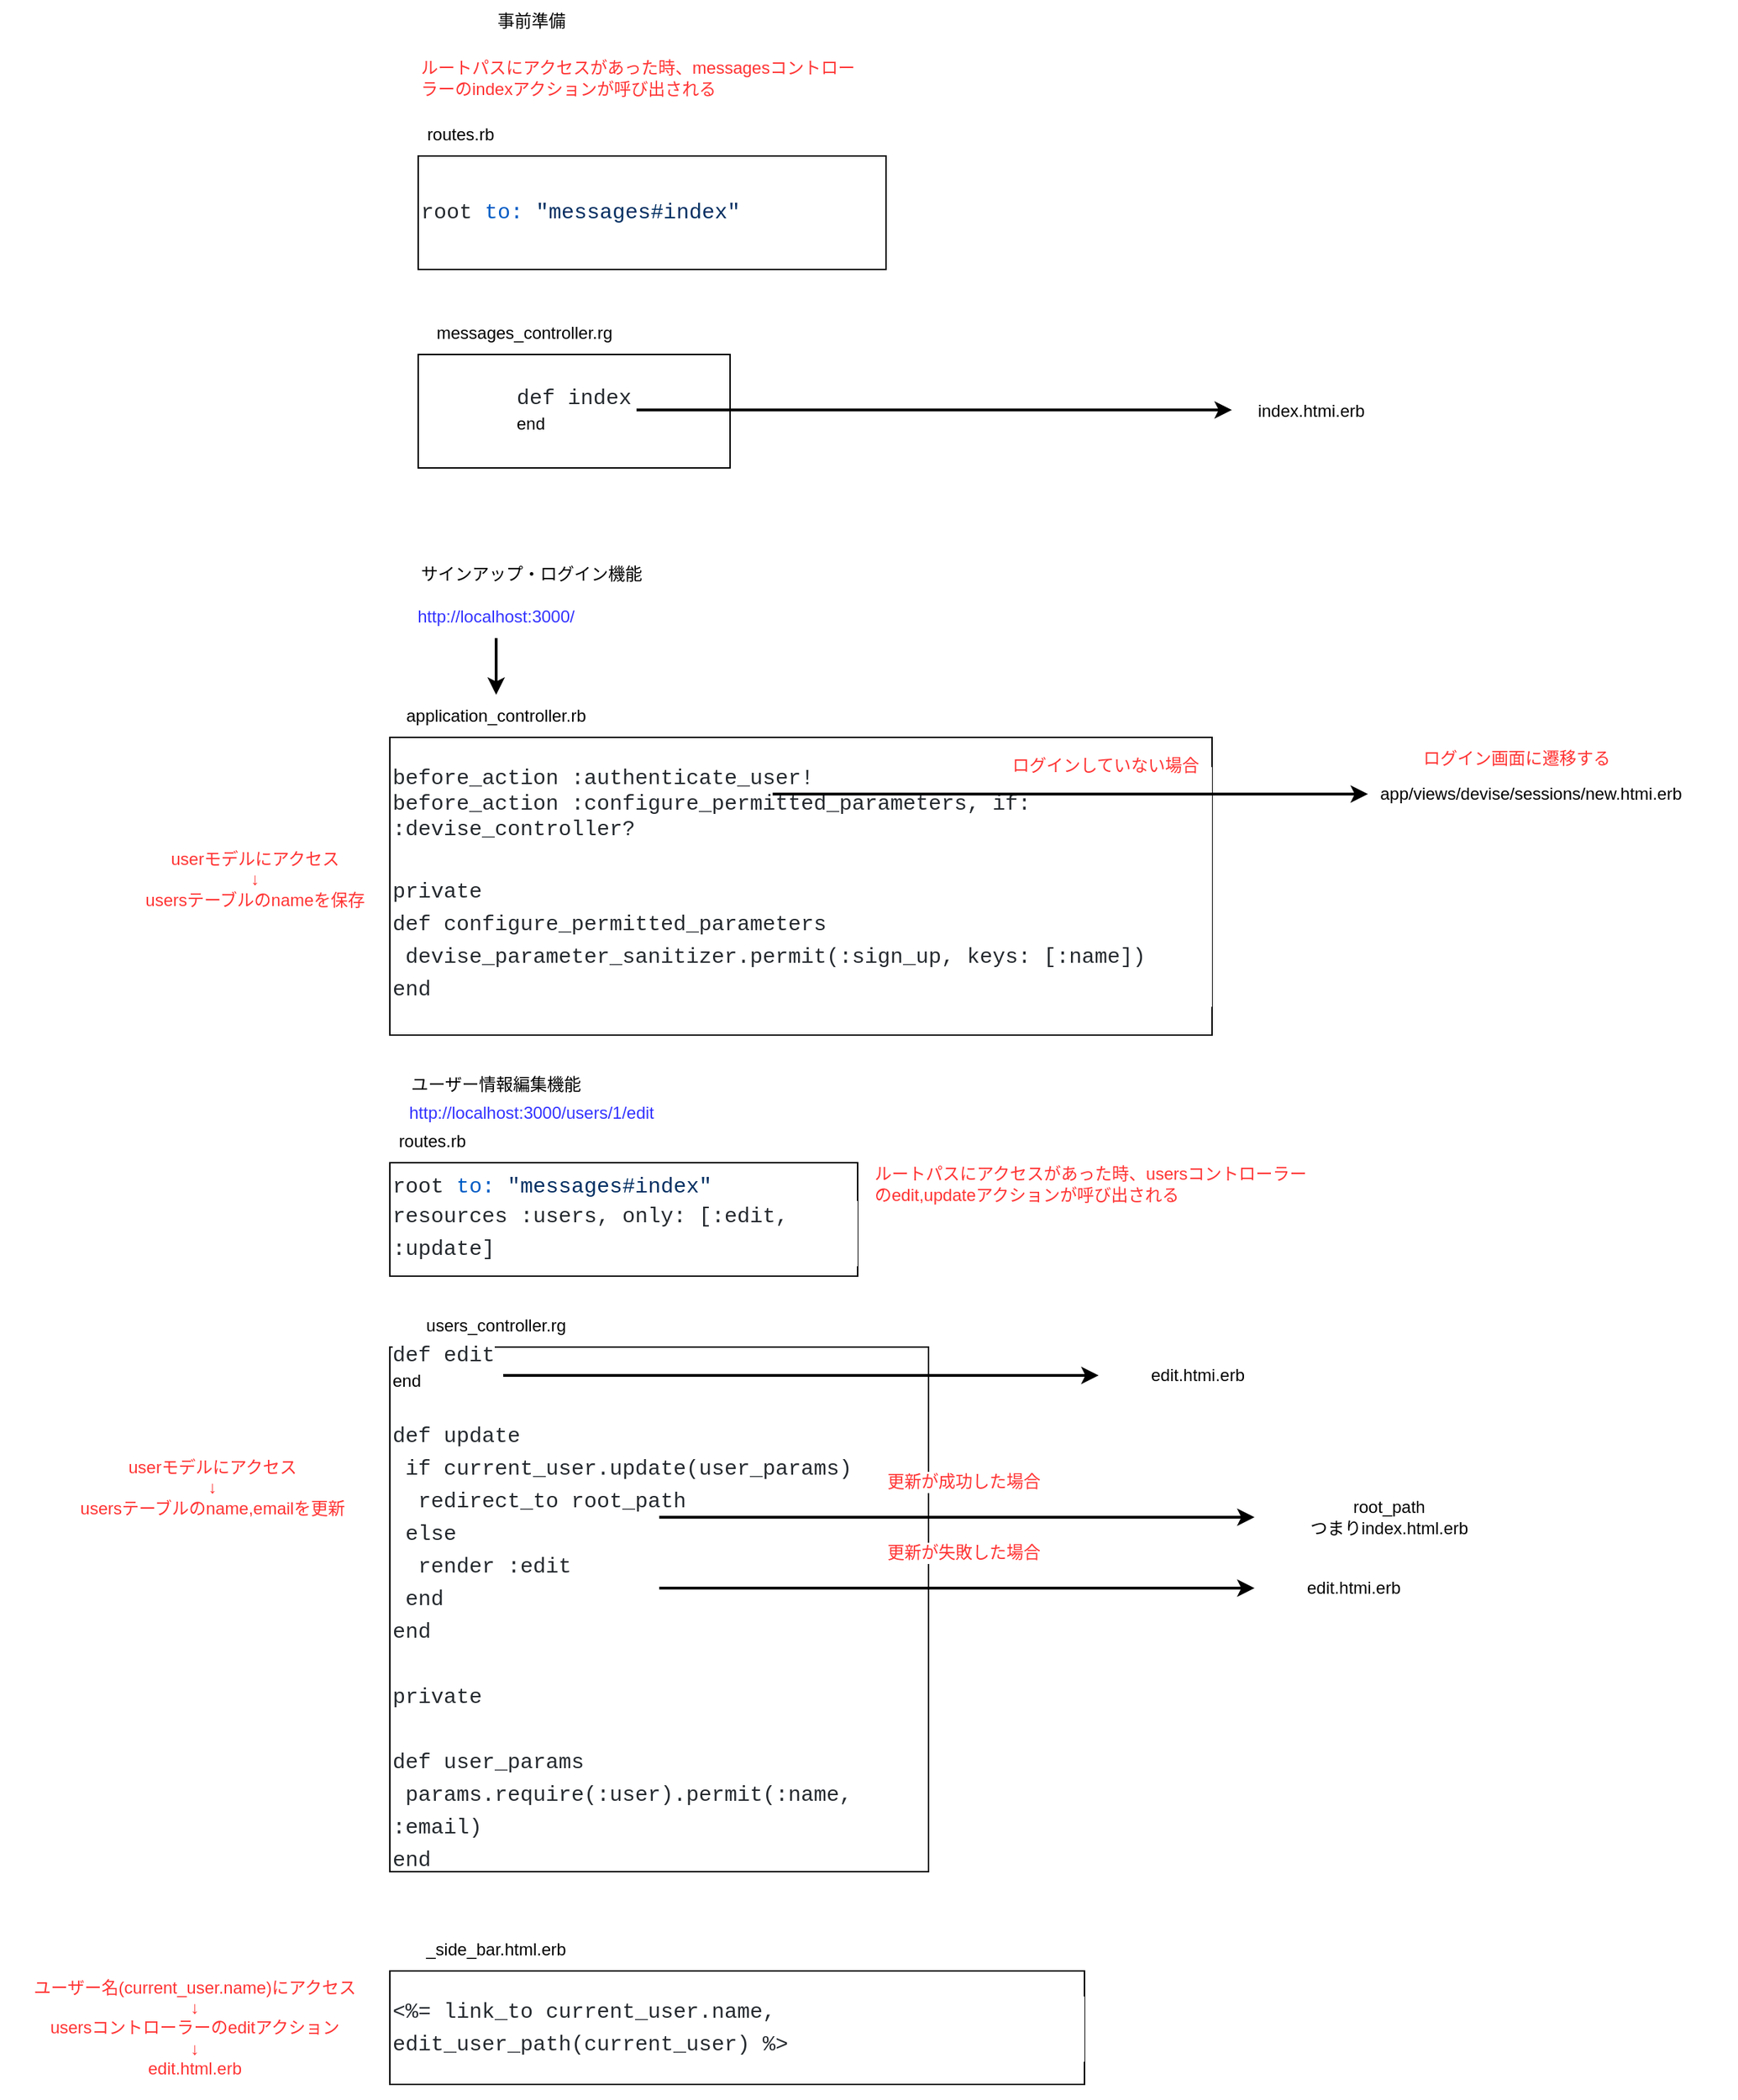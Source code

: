 <mxfile>
    <diagram id="EnbynemxdXsiWRhLjwJF" name="ページ1">
        <mxGraphModel dx="1894" dy="943" grid="1" gridSize="10" guides="1" tooltips="1" connect="1" arrows="0" fold="1" page="1" pageScale="1" pageWidth="827" pageHeight="1169" math="0" shadow="0">
            <root>
                <mxCell id="0"/>
                <mxCell id="1" parent="0"/>
                <mxCell id="26" value="&lt;span style=&quot;background-color: rgb(255 , 255 , 255) ; color: rgb(36 , 41 , 46) ; font-family: &amp;#34;ricty diminished&amp;#34; , &amp;#34;menlo&amp;#34; , &amp;#34;monaco&amp;#34; , &amp;#34;courier new&amp;#34; , monospace ; font-size: 15px&quot;&gt;root &lt;/span&gt;&lt;span style=&quot;font-family: &amp;#34;ricty diminished&amp;#34; , &amp;#34;menlo&amp;#34; , &amp;#34;monaco&amp;#34; , &amp;#34;courier new&amp;#34; , monospace ; font-size: 15px ; color: rgb(0 , 92 , 197)&quot;&gt;to:&lt;/span&gt;&lt;span style=&quot;background-color: rgb(255 , 255 , 255) ; color: rgb(36 , 41 , 46) ; font-family: &amp;#34;ricty diminished&amp;#34; , &amp;#34;menlo&amp;#34; , &amp;#34;monaco&amp;#34; , &amp;#34;courier new&amp;#34; , monospace ; font-size: 15px&quot;&gt; &lt;/span&gt;&lt;span style=&quot;font-family: &amp;#34;ricty diminished&amp;#34; , &amp;#34;menlo&amp;#34; , &amp;#34;monaco&amp;#34; , &amp;#34;courier new&amp;#34; , monospace ; font-size: 15px ; color: rgb(3 , 47 , 98)&quot;&gt;&quot;messages#index&quot;&lt;br&gt;&lt;/span&gt;" style="rounded=0;whiteSpace=wrap;html=1;align=left;" vertex="1" parent="1">
                    <mxGeometry x="50" y="180" width="330" height="80" as="geometry"/>
                </mxCell>
                <mxCell id="27" value="routes.rb" style="text;html=1;strokeColor=none;fillColor=none;align=center;verticalAlign=middle;whiteSpace=wrap;rounded=0;" vertex="1" parent="1">
                    <mxGeometry x="50" y="150" width="60" height="30" as="geometry"/>
                </mxCell>
                <mxCell id="29" value="&lt;font color=&quot;#24292e&quot; face=&quot;ricty diminished, menlo, monaco, courier new, monospace&quot;&gt;&lt;span style=&quot;font-size: 15px ; background-color: rgb(255 , 255 , 255)&quot;&gt;def index&lt;br&gt;&lt;div style=&quot;text-align: left&quot;&gt;&lt;span style=&quot;color: rgb(0 , 0 , 0) ; font-family: &amp;#34;helvetica&amp;#34; ; font-size: 12px&quot;&gt;end&lt;/span&gt;&lt;/div&gt;&lt;/span&gt;&lt;/font&gt;" style="rounded=0;whiteSpace=wrap;html=1;" vertex="1" parent="1">
                    <mxGeometry x="50" y="320" width="220" height="80" as="geometry"/>
                </mxCell>
                <mxCell id="30" value="messages_controller.rg" style="text;html=1;strokeColor=none;fillColor=none;align=center;verticalAlign=middle;whiteSpace=wrap;rounded=0;" vertex="1" parent="1">
                    <mxGeometry x="50" y="290" width="150" height="30" as="geometry"/>
                </mxCell>
                <mxCell id="31" value="ルートパスにアクセスがあった時、messagesコントローラーのindexアクションが呼び出される" style="text;html=1;strokeColor=none;fillColor=none;align=left;verticalAlign=middle;whiteSpace=wrap;rounded=0;fontColor=#FF3333;" vertex="1" parent="1">
                    <mxGeometry x="50" y="110" width="310" height="30" as="geometry"/>
                </mxCell>
                <mxCell id="32" value="&lt;font color=&quot;#24292e&quot; face=&quot;ricty diminished, menlo, monaco, courier new, monospace&quot;&gt;&lt;span style=&quot;font-size: 15px&quot;&gt;before_action :authenticate_user!&lt;br&gt;&lt;/span&gt;&lt;/font&gt;&lt;span style=&quot;color: rgb(36, 41, 46); font-family: &amp;quot;ricty diminished&amp;quot;, menlo, monaco, &amp;quot;courier new&amp;quot;, monospace; font-size: 15px;&quot;&gt;before_action :configure_permitted_parameters, if: :devise_controller?&lt;/span&gt;&lt;div style=&quot;color: rgb(36, 41, 46); font-family: &amp;quot;ricty diminished&amp;quot;, menlo, monaco, &amp;quot;courier new&amp;quot;, monospace; font-size: 15px; line-height: 23px;&quot;&gt;&lt;br&gt;&lt;div&gt;private&lt;/div&gt;&lt;div&gt;def configure_permitted_parameters&lt;/div&gt;&lt;div&gt;&amp;nbsp;devise_parameter_sanitizer.permit(:sign_up, keys: [:name])&lt;/div&gt;&lt;div&gt;end&lt;/div&gt;&lt;/div&gt;" style="rounded=0;whiteSpace=wrap;html=1;align=left;labelBackgroundColor=default;" vertex="1" parent="1">
                    <mxGeometry x="30" y="590" width="580" height="210" as="geometry"/>
                </mxCell>
                <mxCell id="33" value="application_controller.rb" style="text;html=1;strokeColor=none;fillColor=none;align=center;verticalAlign=middle;whiteSpace=wrap;rounded=0;" vertex="1" parent="1">
                    <mxGeometry x="30" y="560" width="150" height="30" as="geometry"/>
                </mxCell>
                <mxCell id="34" value="ログインしていない場合" style="text;html=1;strokeColor=none;fillColor=none;align=center;verticalAlign=middle;whiteSpace=wrap;rounded=0;fontColor=#FF3333;" vertex="1" parent="1">
                    <mxGeometry x="380" y="595" width="310" height="30" as="geometry"/>
                </mxCell>
                <mxCell id="36" value="&lt;font color=&quot;#3333ff&quot;&gt;http://localhost:3000/&lt;/font&gt;" style="text;html=1;strokeColor=none;fillColor=none;align=center;verticalAlign=middle;whiteSpace=wrap;rounded=0;fontColor=#FF3333;" vertex="1" parent="1">
                    <mxGeometry x="35" y="490" width="140" height="30" as="geometry"/>
                </mxCell>
                <mxCell id="42" value="" style="endArrow=classic;html=1;fontColor=#3333FF;labelBorderColor=none;fontSize=11;strokeWidth=2;" edge="1" parent="1">
                    <mxGeometry width="50" height="50" relative="1" as="geometry">
                        <mxPoint x="300" y="630" as="sourcePoint"/>
                        <mxPoint x="720" y="630" as="targetPoint"/>
                        <Array as="points"/>
                    </mxGeometry>
                </mxCell>
                <mxCell id="43" value="" style="endArrow=classic;html=1;fontColor=#3333FF;labelBorderColor=none;fontSize=11;strokeWidth=2;entryX=0.5;entryY=0;entryDx=0;entryDy=0;" edge="1" parent="1" target="33">
                    <mxGeometry width="50" height="50" relative="1" as="geometry">
                        <mxPoint x="105" y="520" as="sourcePoint"/>
                        <mxPoint x="520" y="520" as="targetPoint"/>
                        <Array as="points"/>
                    </mxGeometry>
                </mxCell>
                <mxCell id="44" value="ログイン画面に遷移する" style="text;html=1;strokeColor=none;fillColor=none;align=center;verticalAlign=middle;whiteSpace=wrap;rounded=0;fontColor=#FF3333;" vertex="1" parent="1">
                    <mxGeometry x="670" y="590" width="310" height="30" as="geometry"/>
                </mxCell>
                <mxCell id="45" value="サインアップ・ログイン機能" style="text;html=1;strokeColor=none;fillColor=none;align=center;verticalAlign=middle;whiteSpace=wrap;rounded=0;" vertex="1" parent="1">
                    <mxGeometry x="40" y="460" width="180" height="30" as="geometry"/>
                </mxCell>
                <mxCell id="47" value="app/views/devise/sessions/new.htmi.erb" style="text;html=1;strokeColor=none;fillColor=none;align=center;verticalAlign=middle;whiteSpace=wrap;rounded=0;" vertex="1" parent="1">
                    <mxGeometry x="720" y="620" width="230" height="20" as="geometry"/>
                </mxCell>
                <mxCell id="50" value="userモデルにアクセス&lt;br&gt;↓&lt;br&gt;usersテーブルのnameを保存" style="text;html=1;strokeColor=none;fillColor=none;align=center;verticalAlign=middle;whiteSpace=wrap;rounded=0;fontColor=#FF3333;" vertex="1" parent="1">
                    <mxGeometry x="-145" y="640" width="160" height="100" as="geometry"/>
                </mxCell>
                <mxCell id="55" value="事前準備" style="text;html=1;strokeColor=none;fillColor=none;align=center;verticalAlign=middle;whiteSpace=wrap;rounded=0;" vertex="1" parent="1">
                    <mxGeometry x="40" y="70" width="180" height="30" as="geometry"/>
                </mxCell>
                <mxCell id="56" value="ユーザー情報編集機能" style="text;html=1;strokeColor=none;fillColor=none;align=center;verticalAlign=middle;whiteSpace=wrap;rounded=0;" vertex="1" parent="1">
                    <mxGeometry x="15" y="820" width="180" height="30" as="geometry"/>
                </mxCell>
                <mxCell id="57" value="&lt;span style=&quot;background-color: rgb(255 , 255 , 255) ; color: rgb(36 , 41 , 46) ; font-family: &amp;#34;ricty diminished&amp;#34; , &amp;#34;menlo&amp;#34; , &amp;#34;monaco&amp;#34; , &amp;#34;courier new&amp;#34; , monospace ; font-size: 15px&quot;&gt;root &lt;/span&gt;&lt;span style=&quot;font-family: &amp;#34;ricty diminished&amp;#34; , &amp;#34;menlo&amp;#34; , &amp;#34;monaco&amp;#34; , &amp;#34;courier new&amp;#34; , monospace ; font-size: 15px ; color: rgb(0 , 92 , 197)&quot;&gt;to:&lt;/span&gt;&lt;span style=&quot;background-color: rgb(255 , 255 , 255) ; color: rgb(36 , 41 , 46) ; font-family: &amp;#34;ricty diminished&amp;#34; , &amp;#34;menlo&amp;#34; , &amp;#34;monaco&amp;#34; , &amp;#34;courier new&amp;#34; , monospace ; font-size: 15px&quot;&gt; &lt;/span&gt;&lt;span style=&quot;font-family: &amp;#34;ricty diminished&amp;#34; , &amp;#34;menlo&amp;#34; , &amp;#34;monaco&amp;#34; , &amp;#34;courier new&amp;#34; , monospace ; font-size: 15px ; color: rgb(3 , 47 , 98)&quot;&gt;&quot;messages#index&quot;&lt;br&gt;&lt;/span&gt;&lt;div style=&quot;color: rgb(36 , 41 , 46) ; background-color: rgb(255 , 255 , 255) ; font-family: &amp;#34;ricty diminished&amp;#34; , &amp;#34;menlo&amp;#34; , &amp;#34;monaco&amp;#34; , &amp;#34;courier new&amp;#34; , monospace ; font-size: 15px ; line-height: 23px&quot;&gt;resources :users, only: [:edit, :update]&lt;/div&gt;" style="rounded=0;whiteSpace=wrap;html=1;align=left;" vertex="1" parent="1">
                    <mxGeometry x="30" y="890" width="330" height="80" as="geometry"/>
                </mxCell>
                <mxCell id="58" value="routes.rb" style="text;html=1;strokeColor=none;fillColor=none;align=center;verticalAlign=middle;whiteSpace=wrap;rounded=0;" vertex="1" parent="1">
                    <mxGeometry x="30" y="860" width="60" height="30" as="geometry"/>
                </mxCell>
                <mxCell id="59" value="&lt;font color=&quot;#24292e&quot; face=&quot;ricty diminished, menlo, monaco, courier new, monospace&quot;&gt;&lt;span style=&quot;font-size: 15px ; background-color: rgb(255 , 255 , 255)&quot;&gt;def edit&lt;br&gt;&lt;div&gt;&lt;span style=&quot;color: rgb(0 , 0 , 0) ; font-family: &amp;#34;helvetica&amp;#34; ; font-size: 12px&quot;&gt;end&lt;/span&gt;&lt;/div&gt;&lt;div&gt;&lt;span style=&quot;color: rgb(0 , 0 , 0) ; font-family: &amp;#34;helvetica&amp;#34; ; font-size: 12px&quot;&gt;&lt;br&gt;&lt;/span&gt;&lt;/div&gt;&lt;div&gt;&lt;div style=&quot;font-family: &amp;#34;ricty diminished&amp;#34; , &amp;#34;menlo&amp;#34; , &amp;#34;monaco&amp;#34; , &amp;#34;courier new&amp;#34; , monospace ; line-height: 23px&quot;&gt;&lt;div&gt;def update&lt;/div&gt;&lt;div&gt;&lt;div style=&quot;font-family: &amp;#34;ricty diminished&amp;#34; , &amp;#34;menlo&amp;#34; , &amp;#34;monaco&amp;#34; , &amp;#34;courier new&amp;#34; , monospace ; line-height: 23px&quot;&gt;&lt;div&gt;&amp;nbsp;if current_user.update(user_params)&lt;/div&gt;&lt;div&gt;&amp;nbsp; redirect_to root_path&lt;/div&gt;&lt;div&gt;&amp;nbsp;else&lt;/div&gt;&lt;div&gt;&amp;nbsp; render :edit&lt;/div&gt;&lt;div&gt;&amp;nbsp;end&lt;/div&gt;&lt;/div&gt;&lt;/div&gt;&lt;div&gt;end&lt;/div&gt;&lt;br&gt;&lt;div&gt;private&lt;/div&gt;&lt;br&gt;&lt;div&gt;def user_params&lt;/div&gt;&lt;div&gt;&amp;nbsp;params.require(:user).permit(:name, :email)&lt;/div&gt;&lt;div&gt;end&lt;/div&gt;&lt;/div&gt;&lt;/div&gt;&lt;/span&gt;&lt;/font&gt;" style="rounded=0;whiteSpace=wrap;html=1;align=left;" vertex="1" parent="1">
                    <mxGeometry x="30" y="1020" width="380" height="370" as="geometry"/>
                </mxCell>
                <mxCell id="60" value="users_controller.rg" style="text;html=1;strokeColor=none;fillColor=none;align=center;verticalAlign=middle;whiteSpace=wrap;rounded=0;" vertex="1" parent="1">
                    <mxGeometry x="30" y="990" width="150" height="30" as="geometry"/>
                </mxCell>
                <mxCell id="61" value="&lt;font color=&quot;#3333ff&quot;&gt;http://localhost:3000/users/1/edit&lt;/font&gt;" style="text;html=1;strokeColor=none;fillColor=none;align=center;verticalAlign=middle;whiteSpace=wrap;rounded=0;fontColor=#FF3333;" vertex="1" parent="1">
                    <mxGeometry x="25" y="840" width="210" height="30" as="geometry"/>
                </mxCell>
                <mxCell id="62" value="" style="endArrow=classic;html=1;fontColor=#3333FF;labelBorderColor=none;fontSize=11;strokeWidth=2;" edge="1" parent="1">
                    <mxGeometry width="50" height="50" relative="1" as="geometry">
                        <mxPoint x="204" y="359.09" as="sourcePoint"/>
                        <mxPoint x="624" y="359.09" as="targetPoint"/>
                        <Array as="points"/>
                    </mxGeometry>
                </mxCell>
                <mxCell id="63" value="index.htmi.erb" style="text;html=1;strokeColor=none;fillColor=none;align=center;verticalAlign=middle;whiteSpace=wrap;rounded=0;" vertex="1" parent="1">
                    <mxGeometry x="630" y="350" width="100" height="20" as="geometry"/>
                </mxCell>
                <mxCell id="64" value="ルートパスにアクセスがあった時、usersコントローラーのedit,updateアクションが呼び出される" style="text;html=1;strokeColor=none;fillColor=none;align=left;verticalAlign=middle;whiteSpace=wrap;rounded=0;fontColor=#FF3333;" vertex="1" parent="1">
                    <mxGeometry x="370" y="890" width="310" height="30" as="geometry"/>
                </mxCell>
                <mxCell id="65" value="" style="endArrow=classic;html=1;fontColor=#3333FF;labelBorderColor=none;fontSize=11;strokeWidth=2;" edge="1" parent="1">
                    <mxGeometry width="50" height="50" relative="1" as="geometry">
                        <mxPoint x="110" y="1040" as="sourcePoint"/>
                        <mxPoint x="530" y="1040" as="targetPoint"/>
                        <Array as="points"/>
                    </mxGeometry>
                </mxCell>
                <mxCell id="66" value="edit.htmi.erb" style="text;html=1;strokeColor=none;fillColor=none;align=center;verticalAlign=middle;whiteSpace=wrap;rounded=0;" vertex="1" parent="1">
                    <mxGeometry x="550" y="1030" width="100" height="20" as="geometry"/>
                </mxCell>
                <mxCell id="67" value="userモデルにアクセス&lt;br&gt;↓&lt;br&gt;usersテーブルのname,emailを更新" style="text;html=1;strokeColor=none;fillColor=none;align=center;verticalAlign=middle;whiteSpace=wrap;rounded=0;fontColor=#FF3333;labelBackgroundColor=default;" vertex="1" parent="1">
                    <mxGeometry x="-205" y="1069" width="220" height="100" as="geometry"/>
                </mxCell>
                <mxCell id="68" value="" style="endArrow=classic;html=1;fontColor=#3333FF;labelBorderColor=none;fontSize=11;strokeWidth=2;" edge="1" parent="1">
                    <mxGeometry width="50" height="50" relative="1" as="geometry">
                        <mxPoint x="220.0" y="1140" as="sourcePoint"/>
                        <mxPoint x="640" y="1140" as="targetPoint"/>
                        <Array as="points"/>
                    </mxGeometry>
                </mxCell>
                <mxCell id="69" value="" style="endArrow=classic;html=1;fontColor=#3333FF;labelBorderColor=none;fontSize=11;strokeWidth=2;" edge="1" parent="1">
                    <mxGeometry width="50" height="50" relative="1" as="geometry">
                        <mxPoint x="220.0" y="1190" as="sourcePoint"/>
                        <mxPoint x="640" y="1190" as="targetPoint"/>
                        <Array as="points"/>
                    </mxGeometry>
                </mxCell>
                <mxCell id="70" value="更新が成功した場合" style="text;html=1;strokeColor=none;fillColor=none;align=center;verticalAlign=middle;whiteSpace=wrap;rounded=0;fontColor=#FF3333;labelBackgroundColor=default;" vertex="1" parent="1">
                    <mxGeometry x="370" y="1100" width="130" height="30" as="geometry"/>
                </mxCell>
                <mxCell id="71" value="更新が失敗した場合" style="text;html=1;strokeColor=none;fillColor=none;align=center;verticalAlign=middle;whiteSpace=wrap;rounded=0;fontColor=#FF3333;labelBackgroundColor=default;" vertex="1" parent="1">
                    <mxGeometry x="370" y="1150" width="130" height="30" as="geometry"/>
                </mxCell>
                <mxCell id="72" value="root_path&lt;br&gt;つまりindex.html.erb" style="text;html=1;strokeColor=none;fillColor=none;align=center;verticalAlign=middle;whiteSpace=wrap;rounded=0;" vertex="1" parent="1">
                    <mxGeometry x="650" y="1130" width="170" height="20" as="geometry"/>
                </mxCell>
                <mxCell id="73" value="edit.htmi.erb" style="text;html=1;strokeColor=none;fillColor=none;align=center;verticalAlign=middle;whiteSpace=wrap;rounded=0;" vertex="1" parent="1">
                    <mxGeometry x="660" y="1180" width="100" height="20" as="geometry"/>
                </mxCell>
                <mxCell id="74" value="&lt;div style=&quot;color: rgb(36 , 41 , 46) ; background-color: rgb(255 , 255 , 255) ; font-family: &amp;#34;ricty diminished&amp;#34; , &amp;#34;menlo&amp;#34; , &amp;#34;monaco&amp;#34; , &amp;#34;courier new&amp;#34; , monospace ; font-size: 15px ; line-height: 23px&quot;&gt;&amp;lt;%= link_to current_user.name, edit_user_path(current_user) %&amp;gt;&lt;/div&gt;" style="rounded=0;whiteSpace=wrap;html=1;align=left;" vertex="1" parent="1">
                    <mxGeometry x="30" y="1460" width="490" height="80" as="geometry"/>
                </mxCell>
                <mxCell id="75" value="_side_bar.html.erb" style="text;html=1;strokeColor=none;fillColor=none;align=center;verticalAlign=middle;whiteSpace=wrap;rounded=0;" vertex="1" parent="1">
                    <mxGeometry x="30" y="1430" width="150" height="30" as="geometry"/>
                </mxCell>
                <mxCell id="76" value="ユーザー名(current_user.name)にアクセス&lt;br&gt;↓&lt;br&gt;usersコントローラーのeditアクション&lt;br&gt;↓&lt;br&gt;edit.html.erb" style="text;html=1;strokeColor=none;fillColor=none;align=center;verticalAlign=middle;whiteSpace=wrap;rounded=0;fontColor=#FF3333;labelBackgroundColor=default;" vertex="1" parent="1">
                    <mxGeometry x="-245" y="1450" width="275" height="100" as="geometry"/>
                </mxCell>
            </root>
        </mxGraphModel>
    </diagram>
</mxfile>